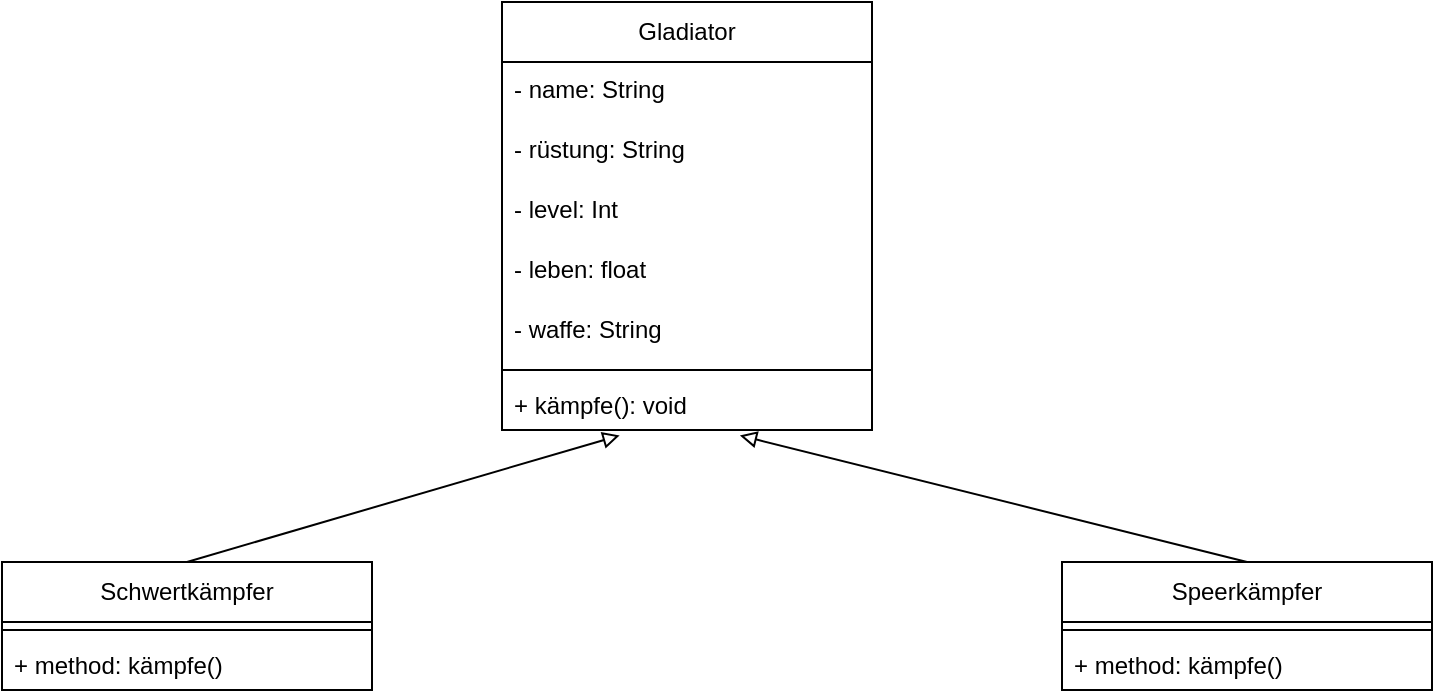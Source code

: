 <mxfile version="21.0.2" type="github">
  <diagram name="Page-1" id="JTbZ26cEgnJaYDLDh8_u">
    <mxGraphModel dx="1687" dy="948" grid="1" gridSize="10" guides="1" tooltips="1" connect="1" arrows="1" fold="1" page="1" pageScale="1" pageWidth="850" pageHeight="1100" math="0" shadow="0">
      <root>
        <mxCell id="0" />
        <mxCell id="1" parent="0" />
        <mxCell id="KQBAoADH2EhRXdVCtGJ--1" value="Gladiator" style="swimlane;fontStyle=0;childLayout=stackLayout;horizontal=1;startSize=30;fillColor=none;horizontalStack=0;resizeParent=1;resizeParentMax=0;resizeLast=0;collapsible=1;marginBottom=0;whiteSpace=wrap;html=1;" vertex="1" parent="1">
          <mxGeometry x="320" y="40" width="185" height="214" as="geometry">
            <mxRectangle x="320" y="40" width="110" height="30" as="alternateBounds" />
          </mxGeometry>
        </mxCell>
        <object label="- name: String" fight="" id="KQBAoADH2EhRXdVCtGJ--2">
          <mxCell style="text;strokeColor=none;fillColor=none;align=left;verticalAlign=top;spacingLeft=4;spacingRight=4;overflow=hidden;rotatable=0;points=[[0,0.5],[1,0.5]];portConstraint=eastwest;whiteSpace=wrap;html=1;" vertex="1" parent="KQBAoADH2EhRXdVCtGJ--1">
            <mxGeometry y="30" width="185" height="30" as="geometry" />
          </mxCell>
        </object>
        <mxCell id="KQBAoADH2EhRXdVCtGJ--22" value="- rüstung: String" style="text;strokeColor=none;fillColor=none;align=left;verticalAlign=top;spacingLeft=4;spacingRight=4;overflow=hidden;rotatable=0;points=[[0,0.5],[1,0.5]];portConstraint=eastwest;whiteSpace=wrap;html=1;" vertex="1" parent="KQBAoADH2EhRXdVCtGJ--1">
          <mxGeometry y="60" width="185" height="30" as="geometry" />
        </mxCell>
        <mxCell id="KQBAoADH2EhRXdVCtGJ--23" value="- level: Int" style="text;strokeColor=none;fillColor=none;align=left;verticalAlign=top;spacingLeft=4;spacingRight=4;overflow=hidden;rotatable=0;points=[[0,0.5],[1,0.5]];portConstraint=eastwest;whiteSpace=wrap;html=1;" vertex="1" parent="KQBAoADH2EhRXdVCtGJ--1">
          <mxGeometry y="90" width="185" height="30" as="geometry" />
        </mxCell>
        <mxCell id="KQBAoADH2EhRXdVCtGJ--8" value="- leben: float" style="text;strokeColor=none;fillColor=none;align=left;verticalAlign=top;spacingLeft=4;spacingRight=4;overflow=hidden;rotatable=0;points=[[0,0.5],[1,0.5]];portConstraint=eastwest;whiteSpace=wrap;html=1;" vertex="1" parent="KQBAoADH2EhRXdVCtGJ--1">
          <mxGeometry y="120" width="185" height="30" as="geometry" />
        </mxCell>
        <mxCell id="KQBAoADH2EhRXdVCtGJ--24" value="- waffe: String" style="text;strokeColor=none;fillColor=none;align=left;verticalAlign=top;spacingLeft=4;spacingRight=4;overflow=hidden;rotatable=0;points=[[0,0.5],[1,0.5]];portConstraint=eastwest;whiteSpace=wrap;html=1;" vertex="1" parent="KQBAoADH2EhRXdVCtGJ--1">
          <mxGeometry y="150" width="185" height="30" as="geometry" />
        </mxCell>
        <mxCell id="KQBAoADH2EhRXdVCtGJ--7" value="" style="line;strokeWidth=1;fillColor=none;align=left;verticalAlign=middle;spacingTop=-1;spacingLeft=3;spacingRight=3;rotatable=0;labelPosition=right;points=[];portConstraint=eastwest;strokeColor=inherit;" vertex="1" parent="KQBAoADH2EhRXdVCtGJ--1">
          <mxGeometry y="180" width="185" height="8" as="geometry" />
        </mxCell>
        <mxCell id="KQBAoADH2EhRXdVCtGJ--6" value="+ kämpfe(): void" style="text;strokeColor=none;fillColor=none;align=left;verticalAlign=top;spacingLeft=4;spacingRight=4;overflow=hidden;rotatable=0;points=[[0,0.5],[1,0.5]];portConstraint=eastwest;whiteSpace=wrap;html=1;" vertex="1" parent="KQBAoADH2EhRXdVCtGJ--1">
          <mxGeometry y="188" width="185" height="26" as="geometry" />
        </mxCell>
        <mxCell id="KQBAoADH2EhRXdVCtGJ--9" value="Schwertkämpfer" style="swimlane;fontStyle=0;childLayout=stackLayout;horizontal=1;startSize=30;fillColor=none;horizontalStack=0;resizeParent=1;resizeParentMax=0;resizeLast=0;collapsible=1;marginBottom=0;whiteSpace=wrap;html=1;" vertex="1" parent="1">
          <mxGeometry x="70" y="320" width="185" height="64" as="geometry">
            <mxRectangle x="320" y="40" width="110" height="30" as="alternateBounds" />
          </mxGeometry>
        </mxCell>
        <mxCell id="KQBAoADH2EhRXdVCtGJ--12" value="" style="line;strokeWidth=1;fillColor=none;align=left;verticalAlign=middle;spacingTop=-1;spacingLeft=3;spacingRight=3;rotatable=0;labelPosition=right;points=[];portConstraint=eastwest;strokeColor=inherit;" vertex="1" parent="KQBAoADH2EhRXdVCtGJ--9">
          <mxGeometry y="30" width="185" height="8" as="geometry" />
        </mxCell>
        <mxCell id="KQBAoADH2EhRXdVCtGJ--13" value="+ method: kämpfe()" style="text;strokeColor=none;fillColor=none;align=left;verticalAlign=top;spacingLeft=4;spacingRight=4;overflow=hidden;rotatable=0;points=[[0,0.5],[1,0.5]];portConstraint=eastwest;whiteSpace=wrap;html=1;" vertex="1" parent="KQBAoADH2EhRXdVCtGJ--9">
          <mxGeometry y="38" width="185" height="26" as="geometry" />
        </mxCell>
        <mxCell id="KQBAoADH2EhRXdVCtGJ--14" value="" style="endArrow=block;html=1;rounded=0;exitX=0.5;exitY=0;exitDx=0;exitDy=0;entryX=0.318;entryY=1.104;entryDx=0;entryDy=0;entryPerimeter=0;endFill=0;" edge="1" parent="1" source="KQBAoADH2EhRXdVCtGJ--9" target="KQBAoADH2EhRXdVCtGJ--6">
          <mxGeometry width="50" height="50" relative="1" as="geometry">
            <mxPoint x="430" y="450" as="sourcePoint" />
            <mxPoint x="380" y="230" as="targetPoint" />
            <Array as="points" />
          </mxGeometry>
        </mxCell>
        <mxCell id="KQBAoADH2EhRXdVCtGJ--15" value="Speerkämpfer" style="swimlane;fontStyle=0;childLayout=stackLayout;horizontal=1;startSize=30;fillColor=none;horizontalStack=0;resizeParent=1;resizeParentMax=0;resizeLast=0;collapsible=1;marginBottom=0;whiteSpace=wrap;html=1;" vertex="1" parent="1">
          <mxGeometry x="600" y="320" width="185" height="64" as="geometry">
            <mxRectangle x="320" y="40" width="110" height="30" as="alternateBounds" />
          </mxGeometry>
        </mxCell>
        <mxCell id="KQBAoADH2EhRXdVCtGJ--18" value="" style="line;strokeWidth=1;fillColor=none;align=left;verticalAlign=middle;spacingTop=-1;spacingLeft=3;spacingRight=3;rotatable=0;labelPosition=right;points=[];portConstraint=eastwest;strokeColor=inherit;" vertex="1" parent="KQBAoADH2EhRXdVCtGJ--15">
          <mxGeometry y="30" width="185" height="8" as="geometry" />
        </mxCell>
        <mxCell id="KQBAoADH2EhRXdVCtGJ--19" value="+ method: kämpfe()" style="text;strokeColor=none;fillColor=none;align=left;verticalAlign=top;spacingLeft=4;spacingRight=4;overflow=hidden;rotatable=0;points=[[0,0.5],[1,0.5]];portConstraint=eastwest;whiteSpace=wrap;html=1;" vertex="1" parent="KQBAoADH2EhRXdVCtGJ--15">
          <mxGeometry y="38" width="185" height="26" as="geometry" />
        </mxCell>
        <mxCell id="KQBAoADH2EhRXdVCtGJ--20" value="" style="endArrow=block;html=1;rounded=0;exitX=0.5;exitY=0;exitDx=0;exitDy=0;entryX=0.643;entryY=1.104;entryDx=0;entryDy=0;entryPerimeter=0;startArrow=none;startFill=0;endFill=0;" edge="1" parent="1" source="KQBAoADH2EhRXdVCtGJ--15" target="KQBAoADH2EhRXdVCtGJ--6">
          <mxGeometry width="50" height="50" relative="1" as="geometry">
            <mxPoint x="173" y="330" as="sourcePoint" />
            <mxPoint x="390" y="240" as="targetPoint" />
            <Array as="points" />
          </mxGeometry>
        </mxCell>
      </root>
    </mxGraphModel>
  </diagram>
</mxfile>
